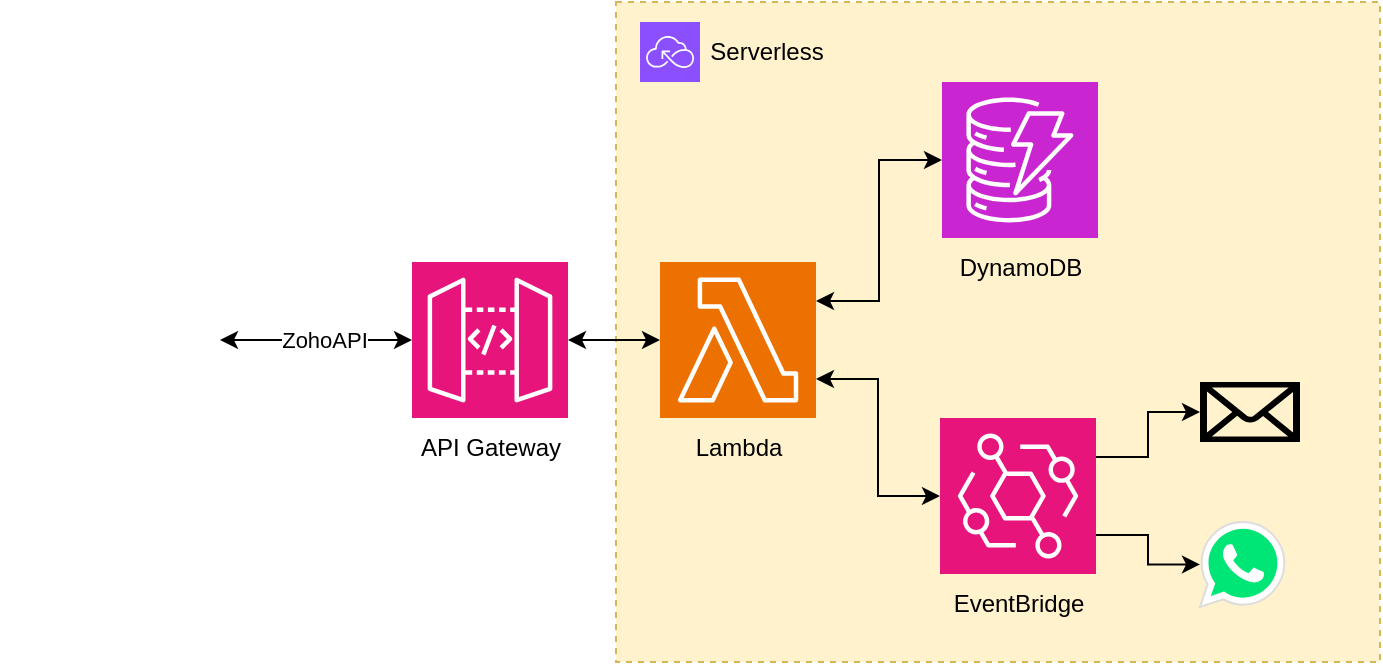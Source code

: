 <mxfile version="25.0.1">
  <diagram name="Página-1" id="BI-UwVB-AkPJguCCC9fK">
    <mxGraphModel dx="826" dy="507" grid="1" gridSize="10" guides="1" tooltips="1" connect="1" arrows="1" fold="1" page="1" pageScale="1" pageWidth="827" pageHeight="1169" math="0" shadow="0">
      <root>
        <mxCell id="0" />
        <mxCell id="1" parent="0" />
        <mxCell id="Pu0Vnvr2uqm07rSc8rj7-28" value="" style="rounded=0;whiteSpace=wrap;html=1;fillColor=#fff2cc;dashed=1;strokeColor=#d6b656;glass=0;shadow=0;movable=0;resizable=0;rotatable=0;deletable=0;editable=0;locked=1;connectable=0;" vertex="1" parent="1">
          <mxGeometry x="438" y="100" width="382" height="330" as="geometry" />
        </mxCell>
        <mxCell id="Pu0Vnvr2uqm07rSc8rj7-5" value="" style="shape=image;verticalLabelPosition=bottom;labelBackgroundColor=default;verticalAlign=top;aspect=fixed;imageAspect=0;image=https://www.zohowebstatic.com/sites/zweb/images/productlogos/crm.svg;" vertex="1" parent="1">
          <mxGeometry x="130" y="246.26" width="110" height="45.47" as="geometry" />
        </mxCell>
        <mxCell id="Pu0Vnvr2uqm07rSc8rj7-7" value="" style="group;fontColor=none;noLabel=1;" vertex="1" connectable="0" parent="1">
          <mxGeometry x="330" y="230" width="90" height="108" as="geometry" />
        </mxCell>
        <mxCell id="Pu0Vnvr2uqm07rSc8rj7-3" value="" style="sketch=0;points=[[0,0,0],[0.25,0,0],[0.5,0,0],[0.75,0,0],[1,0,0],[0,1,0],[0.25,1,0],[0.5,1,0],[0.75,1,0],[1,1,0],[0,0.25,0],[0,0.5,0],[0,0.75,0],[1,0.25,0],[1,0.5,0],[1,0.75,0]];outlineConnect=0;fontColor=#232F3E;fillColor=#E7157B;strokeColor=#ffffff;dashed=0;verticalLabelPosition=bottom;verticalAlign=top;align=center;html=1;fontSize=12;fontStyle=0;aspect=fixed;shape=mxgraph.aws4.resourceIcon;resIcon=mxgraph.aws4.api_gateway;" vertex="1" parent="Pu0Vnvr2uqm07rSc8rj7-7">
          <mxGeometry x="6" width="78" height="78" as="geometry" />
        </mxCell>
        <mxCell id="Pu0Vnvr2uqm07rSc8rj7-6" value="API Gateway" style="text;html=1;align=center;verticalAlign=middle;resizable=0;points=[];autosize=1;strokeColor=none;fillColor=none;fontColor=default;" vertex="1" parent="Pu0Vnvr2uqm07rSc8rj7-7">
          <mxGeometry y="78" width="90" height="30" as="geometry" />
        </mxCell>
        <mxCell id="Pu0Vnvr2uqm07rSc8rj7-9" value="" style="group" vertex="1" connectable="0" parent="1">
          <mxGeometry x="600" y="140" width="80" height="108" as="geometry" />
        </mxCell>
        <mxCell id="Pu0Vnvr2uqm07rSc8rj7-1" value="" style="sketch=0;points=[[0,0,0],[0.25,0,0],[0.5,0,0],[0.75,0,0],[1,0,0],[0,1,0],[0.25,1,0],[0.5,1,0],[0.75,1,0],[1,1,0],[0,0.25,0],[0,0.5,0],[0,0.75,0],[1,0.25,0],[1,0.5,0],[1,0.75,0]];outlineConnect=0;fontColor=#232F3E;fillColor=#C925D1;strokeColor=#ffffff;dashed=0;verticalLabelPosition=bottom;verticalAlign=top;align=center;html=1;fontSize=12;fontStyle=0;aspect=fixed;shape=mxgraph.aws4.resourceIcon;resIcon=mxgraph.aws4.dynamodb;" vertex="1" parent="Pu0Vnvr2uqm07rSc8rj7-9">
          <mxGeometry x="1" width="78" height="78" as="geometry" />
        </mxCell>
        <mxCell id="Pu0Vnvr2uqm07rSc8rj7-8" value="DynamoDB" style="text;html=1;align=center;verticalAlign=middle;resizable=0;points=[];autosize=1;strokeColor=none;fillColor=none;fontColor=default;" vertex="1" parent="Pu0Vnvr2uqm07rSc8rj7-9">
          <mxGeometry y="78" width="80" height="30" as="geometry" />
        </mxCell>
        <mxCell id="Pu0Vnvr2uqm07rSc8rj7-15" style="edgeStyle=orthogonalEdgeStyle;rounded=0;orthogonalLoop=1;jettySize=auto;html=1;exitX=1;exitY=0.5;exitDx=0;exitDy=0;exitPerimeter=0;entryX=0;entryY=0.5;entryDx=0;entryDy=0;entryPerimeter=0;startArrow=classic;startFill=1;endArrow=classic;endFill=1;movable=0;resizable=0;rotatable=0;deletable=0;editable=0;locked=1;connectable=0;" edge="1" parent="1" source="Pu0Vnvr2uqm07rSc8rj7-3" target="Pu0Vnvr2uqm07rSc8rj7-2">
          <mxGeometry relative="1" as="geometry" />
        </mxCell>
        <mxCell id="Pu0Vnvr2uqm07rSc8rj7-18" style="edgeStyle=orthogonalEdgeStyle;rounded=0;orthogonalLoop=1;jettySize=auto;html=1;exitX=0;exitY=0.5;exitDx=0;exitDy=0;exitPerimeter=0;entryX=1;entryY=0.5;entryDx=0;entryDy=0;startArrow=classic;startFill=1;" edge="1" parent="1" source="Pu0Vnvr2uqm07rSc8rj7-3" target="Pu0Vnvr2uqm07rSc8rj7-5">
          <mxGeometry relative="1" as="geometry" />
        </mxCell>
        <mxCell id="Pu0Vnvr2uqm07rSc8rj7-19" value="ZohoAPI" style="edgeLabel;html=1;align=center;verticalAlign=middle;resizable=0;points=[];" vertex="1" connectable="0" parent="Pu0Vnvr2uqm07rSc8rj7-18">
          <mxGeometry x="0.076" y="1" relative="1" as="geometry">
            <mxPoint x="7" y="-1" as="offset" />
          </mxGeometry>
        </mxCell>
        <mxCell id="Pu0Vnvr2uqm07rSc8rj7-24" style="edgeStyle=orthogonalEdgeStyle;rounded=0;orthogonalLoop=1;jettySize=auto;html=1;exitX=1;exitY=0.25;exitDx=0;exitDy=0;exitPerimeter=0;entryX=0;entryY=0.5;entryDx=0;entryDy=0;entryPerimeter=0;startArrow=classic;startFill=1;movable=0;resizable=0;rotatable=0;deletable=0;editable=0;locked=1;connectable=0;" edge="1" parent="1" source="Pu0Vnvr2uqm07rSc8rj7-2" target="Pu0Vnvr2uqm07rSc8rj7-1">
          <mxGeometry relative="1" as="geometry" />
        </mxCell>
        <mxCell id="Pu0Vnvr2uqm07rSc8rj7-29" value="" style="sketch=0;points=[[0,0,0],[0.25,0,0],[0.5,0,0],[0.75,0,0],[1,0,0],[0,1,0],[0.25,1,0],[0.5,1,0],[0.75,1,0],[1,1,0],[0,0.25,0],[0,0.5,0],[0,0.75,0],[1,0.25,0],[1,0.5,0],[1,0.75,0]];outlineConnect=0;fontColor=#232F3E;fillColor=#8C4FFF;strokeColor=#ffffff;dashed=0;verticalLabelPosition=bottom;verticalAlign=top;align=center;html=1;fontSize=12;fontStyle=0;aspect=fixed;shape=mxgraph.aws4.resourceIcon;resIcon=mxgraph.aws4.serverless;" vertex="1" parent="1">
          <mxGeometry x="450" y="110" width="30" height="30" as="geometry" />
        </mxCell>
        <mxCell id="Pu0Vnvr2uqm07rSc8rj7-14" value="" style="group" vertex="1" connectable="0" parent="1">
          <mxGeometry x="460" y="230" width="78" height="108" as="geometry" />
        </mxCell>
        <mxCell id="Pu0Vnvr2uqm07rSc8rj7-2" value="" style="sketch=0;points=[[0,0,0],[0.25,0,0],[0.5,0,0],[0.75,0,0],[1,0,0],[0,1,0],[0.25,1,0],[0.5,1,0],[0.75,1,0],[1,1,0],[0,0.25,0],[0,0.5,0],[0,0.75,0],[1,0.25,0],[1,0.5,0],[1,0.75,0]];outlineConnect=0;fontColor=#232F3E;fillColor=#ED7100;strokeColor=#ffffff;dashed=0;verticalLabelPosition=bottom;verticalAlign=top;align=center;html=1;fontSize=12;fontStyle=0;aspect=fixed;shape=mxgraph.aws4.resourceIcon;resIcon=mxgraph.aws4.lambda;" vertex="1" parent="Pu0Vnvr2uqm07rSc8rj7-14">
          <mxGeometry width="78" height="78" as="geometry" />
        </mxCell>
        <mxCell id="Pu0Vnvr2uqm07rSc8rj7-13" value="Lambda" style="text;html=1;align=center;verticalAlign=middle;resizable=0;points=[];autosize=1;strokeColor=none;fillColor=none;fontColor=default;" vertex="1" parent="Pu0Vnvr2uqm07rSc8rj7-14">
          <mxGeometry x="4" y="78" width="70" height="30" as="geometry" />
        </mxCell>
        <mxCell id="Pu0Vnvr2uqm07rSc8rj7-25" style="edgeStyle=orthogonalEdgeStyle;rounded=0;orthogonalLoop=1;jettySize=auto;html=1;exitX=1;exitY=0.75;exitDx=0;exitDy=0;exitPerimeter=0;entryX=0;entryY=0.5;entryDx=0;entryDy=0;entryPerimeter=0;startArrow=classic;startFill=1;movable=0;resizable=0;rotatable=0;deletable=0;editable=0;locked=1;connectable=0;" edge="1" parent="1" source="Pu0Vnvr2uqm07rSc8rj7-2" target="Pu0Vnvr2uqm07rSc8rj7-4">
          <mxGeometry relative="1" as="geometry" />
        </mxCell>
        <mxCell id="Pu0Vnvr2uqm07rSc8rj7-23" value="" style="shape=mxgraph.signs.tech.mail;html=1;pointerEvents=1;fillColor=#000000;strokeColor=none;verticalLabelPosition=bottom;verticalAlign=top;align=center;" vertex="1" parent="1">
          <mxGeometry x="730" y="290" width="50" height="30" as="geometry" />
        </mxCell>
        <mxCell id="Pu0Vnvr2uqm07rSc8rj7-26" style="edgeStyle=orthogonalEdgeStyle;rounded=0;orthogonalLoop=1;jettySize=auto;html=1;exitX=1;exitY=0.25;exitDx=0;exitDy=0;exitPerimeter=0;entryX=0;entryY=0.5;entryDx=0;entryDy=0;entryPerimeter=0;movable=0;resizable=0;rotatable=0;deletable=0;editable=0;locked=1;connectable=0;" edge="1" parent="1" source="Pu0Vnvr2uqm07rSc8rj7-4" target="Pu0Vnvr2uqm07rSc8rj7-23">
          <mxGeometry relative="1" as="geometry" />
        </mxCell>
        <mxCell id="Pu0Vnvr2uqm07rSc8rj7-22" value="" style="dashed=0;outlineConnect=0;html=1;align=center;labelPosition=center;verticalLabelPosition=bottom;verticalAlign=top;shape=mxgraph.weblogos.whatsapp;fillColor=#00E676;strokeColor=#dddddd" vertex="1" parent="1">
          <mxGeometry x="730" y="360" width="42.2" height="42.43" as="geometry" />
        </mxCell>
        <mxCell id="Pu0Vnvr2uqm07rSc8rj7-27" style="edgeStyle=orthogonalEdgeStyle;rounded=0;orthogonalLoop=1;jettySize=auto;html=1;exitX=1;exitY=0.75;exitDx=0;exitDy=0;exitPerimeter=0;movable=0;resizable=0;rotatable=0;deletable=0;editable=0;locked=1;connectable=0;" edge="1" parent="1" source="Pu0Vnvr2uqm07rSc8rj7-4" target="Pu0Vnvr2uqm07rSc8rj7-22">
          <mxGeometry relative="1" as="geometry" />
        </mxCell>
        <mxCell id="Pu0Vnvr2uqm07rSc8rj7-31" value="" style="group" vertex="1" connectable="0" parent="1">
          <mxGeometry x="594" y="308" width="90" height="108" as="geometry" />
        </mxCell>
        <mxCell id="Pu0Vnvr2uqm07rSc8rj7-4" value="" style="sketch=0;points=[[0,0,0],[0.25,0,0],[0.5,0,0],[0.75,0,0],[1,0,0],[0,1,0],[0.25,1,0],[0.5,1,0],[0.75,1,0],[1,1,0],[0,0.25,0],[0,0.5,0],[0,0.75,0],[1,0.25,0],[1,0.5,0],[1,0.75,0]];outlineConnect=0;fontColor=#232F3E;fillColor=#E7157B;strokeColor=#ffffff;dashed=0;verticalLabelPosition=bottom;verticalAlign=top;align=center;html=1;fontSize=12;fontStyle=0;aspect=fixed;shape=mxgraph.aws4.resourceIcon;resIcon=mxgraph.aws4.eventbridge;" vertex="1" parent="Pu0Vnvr2uqm07rSc8rj7-31">
          <mxGeometry x="6" width="78" height="78" as="geometry" />
        </mxCell>
        <mxCell id="Pu0Vnvr2uqm07rSc8rj7-11" value="EventBridge" style="text;html=1;align=center;verticalAlign=middle;resizable=0;points=[];autosize=1;strokeColor=none;fillColor=none;fontColor=default;" vertex="1" parent="Pu0Vnvr2uqm07rSc8rj7-31">
          <mxGeometry y="78" width="90" height="30" as="geometry" />
        </mxCell>
        <mxCell id="Pu0Vnvr2uqm07rSc8rj7-32" value="Serverless" style="text;html=1;align=center;verticalAlign=middle;resizable=0;points=[];autosize=1;strokeColor=none;fillColor=none;" vertex="1" parent="1">
          <mxGeometry x="473" y="110" width="80" height="30" as="geometry" />
        </mxCell>
      </root>
    </mxGraphModel>
  </diagram>
</mxfile>
